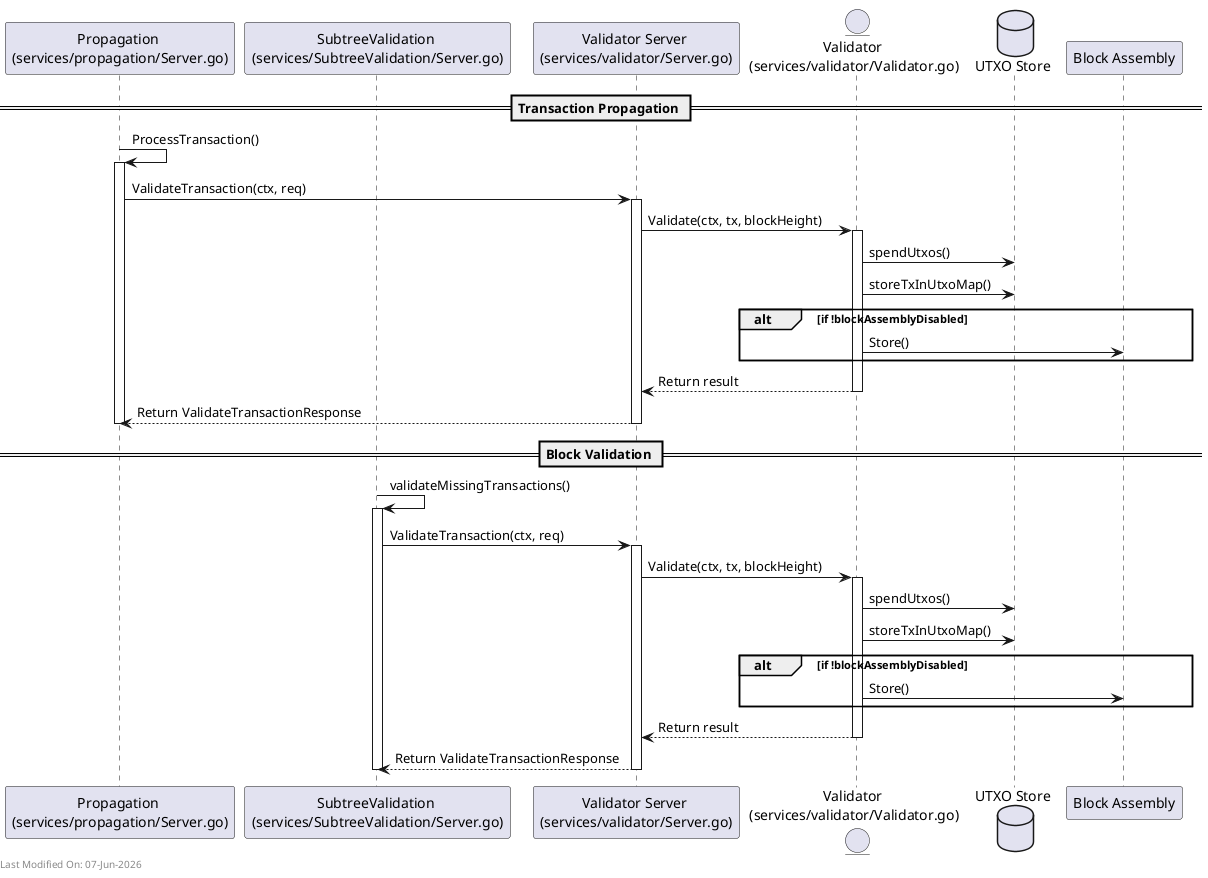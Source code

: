 @startuml
participant "Propagation \n(services/propagation/Server.go)" as Propagation
participant "SubtreeValidation \n(services/SubtreeValidation/Server.go)" as SubtreeValidation
participant "Validator Server \n(services/validator/Server.go)" as ValidatorServer
entity "Validator \n(services/validator/Validator.go)" as Validator
database "UTXO Store" as UTXOStore
participant "Block Assembly" as BlockAssembly

== Transaction Propagation ==
Propagation -> Propagation: ProcessTransaction()
activate Propagation
Propagation -> ValidatorServer: ValidateTransaction(ctx, req)
activate ValidatorServer
ValidatorServer -> Validator: Validate(ctx, tx, blockHeight)
activate Validator
Validator -> UTXOStore: spendUtxos()
Validator -> UTXOStore: storeTxInUtxoMap()
alt if !blockAssemblyDisabled
    Validator -> BlockAssembly: Store()
end
Validator --> ValidatorServer: Return result
deactivate Validator
ValidatorServer --> Propagation: Return ValidateTransactionResponse
deactivate ValidatorServer
deactivate Propagation

== Block Validation ==
SubtreeValidation -> SubtreeValidation: validateMissingTransactions()
activate SubtreeValidation
SubtreeValidation -> ValidatorServer: ValidateTransaction(ctx, req)
activate ValidatorServer
ValidatorServer -> Validator: Validate(ctx, tx, blockHeight)
activate Validator
Validator -> UTXOStore: spendUtxos()
Validator -> UTXOStore: storeTxInUtxoMap()
alt if !blockAssemblyDisabled
    Validator -> BlockAssembly: Store()
end
Validator --> ValidatorServer: Return result
deactivate Validator
ValidatorServer --> SubtreeValidation: Return ValidateTransactionResponse
deactivate ValidatorServer
deactivate SubtreeValidation

left footer Last Modified On: %date("dd-MMM-yyyy")

@enduml
